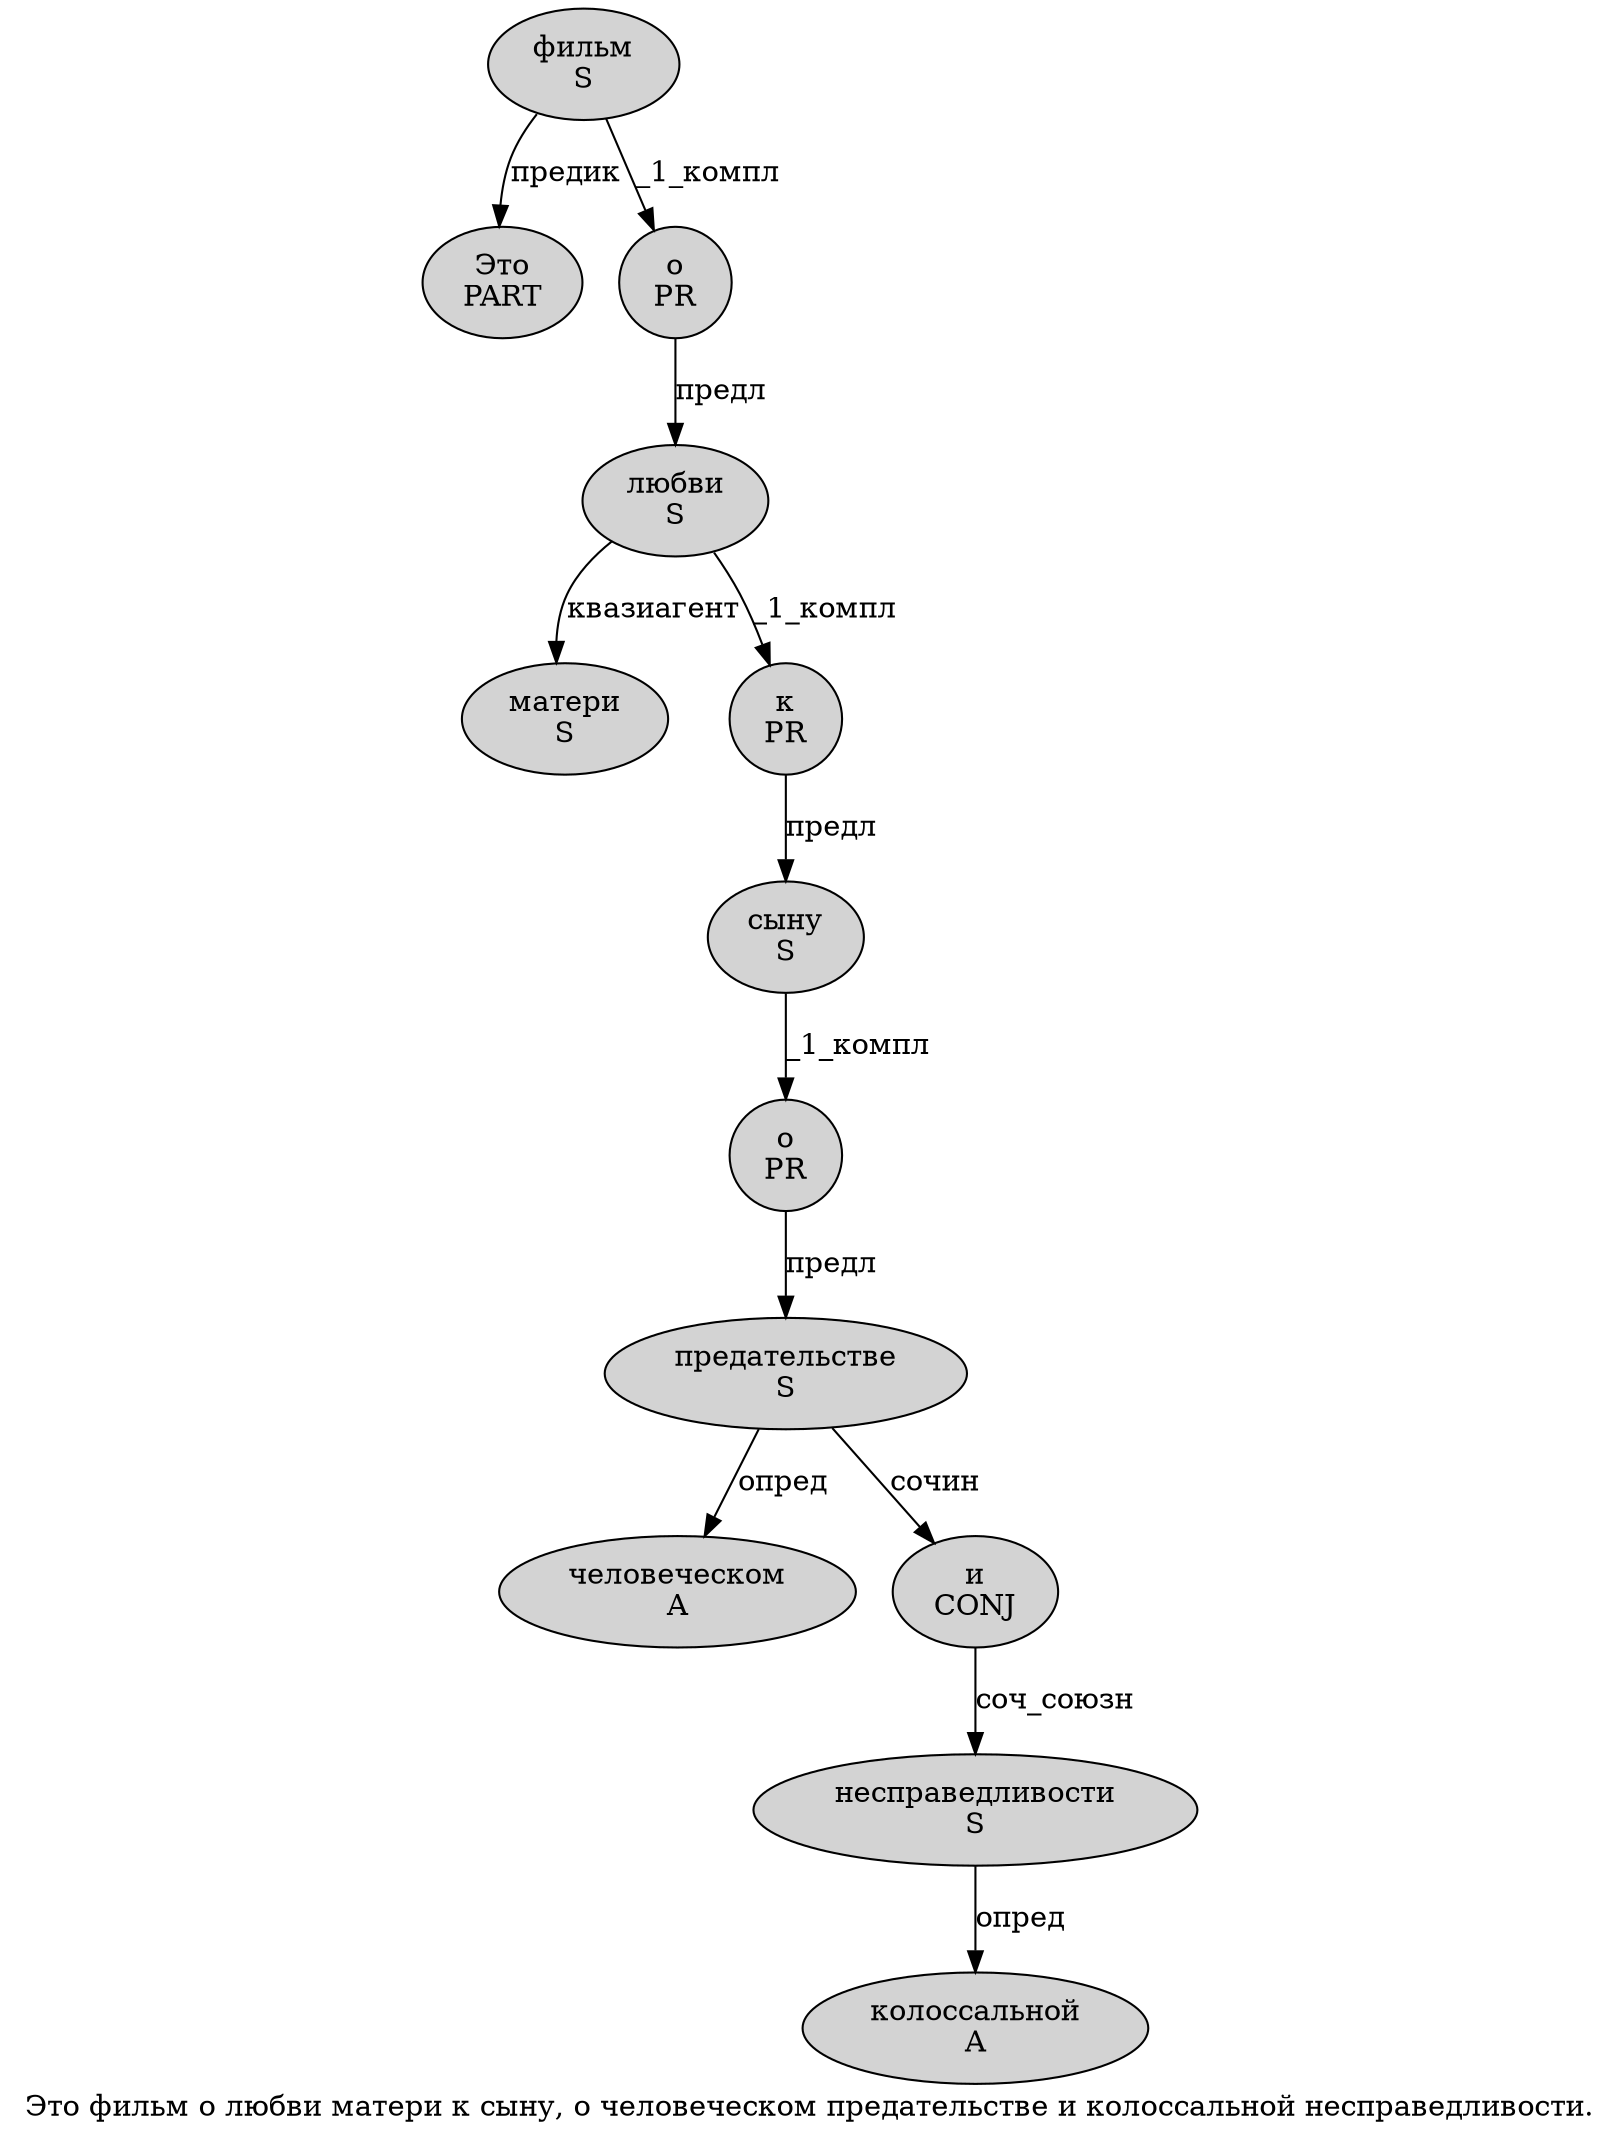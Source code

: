 digraph SENTENCE_1340 {
	graph [label="Это фильм о любви матери к сыну, о человеческом предательстве и колоссальной несправедливости."]
	node [style=filled]
		0 [label="Это
PART" color="" fillcolor=lightgray penwidth=1 shape=ellipse]
		1 [label="фильм
S" color="" fillcolor=lightgray penwidth=1 shape=ellipse]
		2 [label="о
PR" color="" fillcolor=lightgray penwidth=1 shape=ellipse]
		3 [label="любви
S" color="" fillcolor=lightgray penwidth=1 shape=ellipse]
		4 [label="матери
S" color="" fillcolor=lightgray penwidth=1 shape=ellipse]
		5 [label="к
PR" color="" fillcolor=lightgray penwidth=1 shape=ellipse]
		6 [label="сыну
S" color="" fillcolor=lightgray penwidth=1 shape=ellipse]
		8 [label="о
PR" color="" fillcolor=lightgray penwidth=1 shape=ellipse]
		9 [label="человеческом
A" color="" fillcolor=lightgray penwidth=1 shape=ellipse]
		10 [label="предательстве
S" color="" fillcolor=lightgray penwidth=1 shape=ellipse]
		11 [label="и
CONJ" color="" fillcolor=lightgray penwidth=1 shape=ellipse]
		12 [label="колоссальной
A" color="" fillcolor=lightgray penwidth=1 shape=ellipse]
		13 [label="несправедливости
S" color="" fillcolor=lightgray penwidth=1 shape=ellipse]
			2 -> 3 [label="предл"]
			10 -> 9 [label="опред"]
			10 -> 11 [label="сочин"]
			6 -> 8 [label="_1_компл"]
			3 -> 4 [label="квазиагент"]
			3 -> 5 [label="_1_компл"]
			13 -> 12 [label="опред"]
			5 -> 6 [label="предл"]
			8 -> 10 [label="предл"]
			11 -> 13 [label="соч_союзн"]
			1 -> 0 [label="предик"]
			1 -> 2 [label="_1_компл"]
}